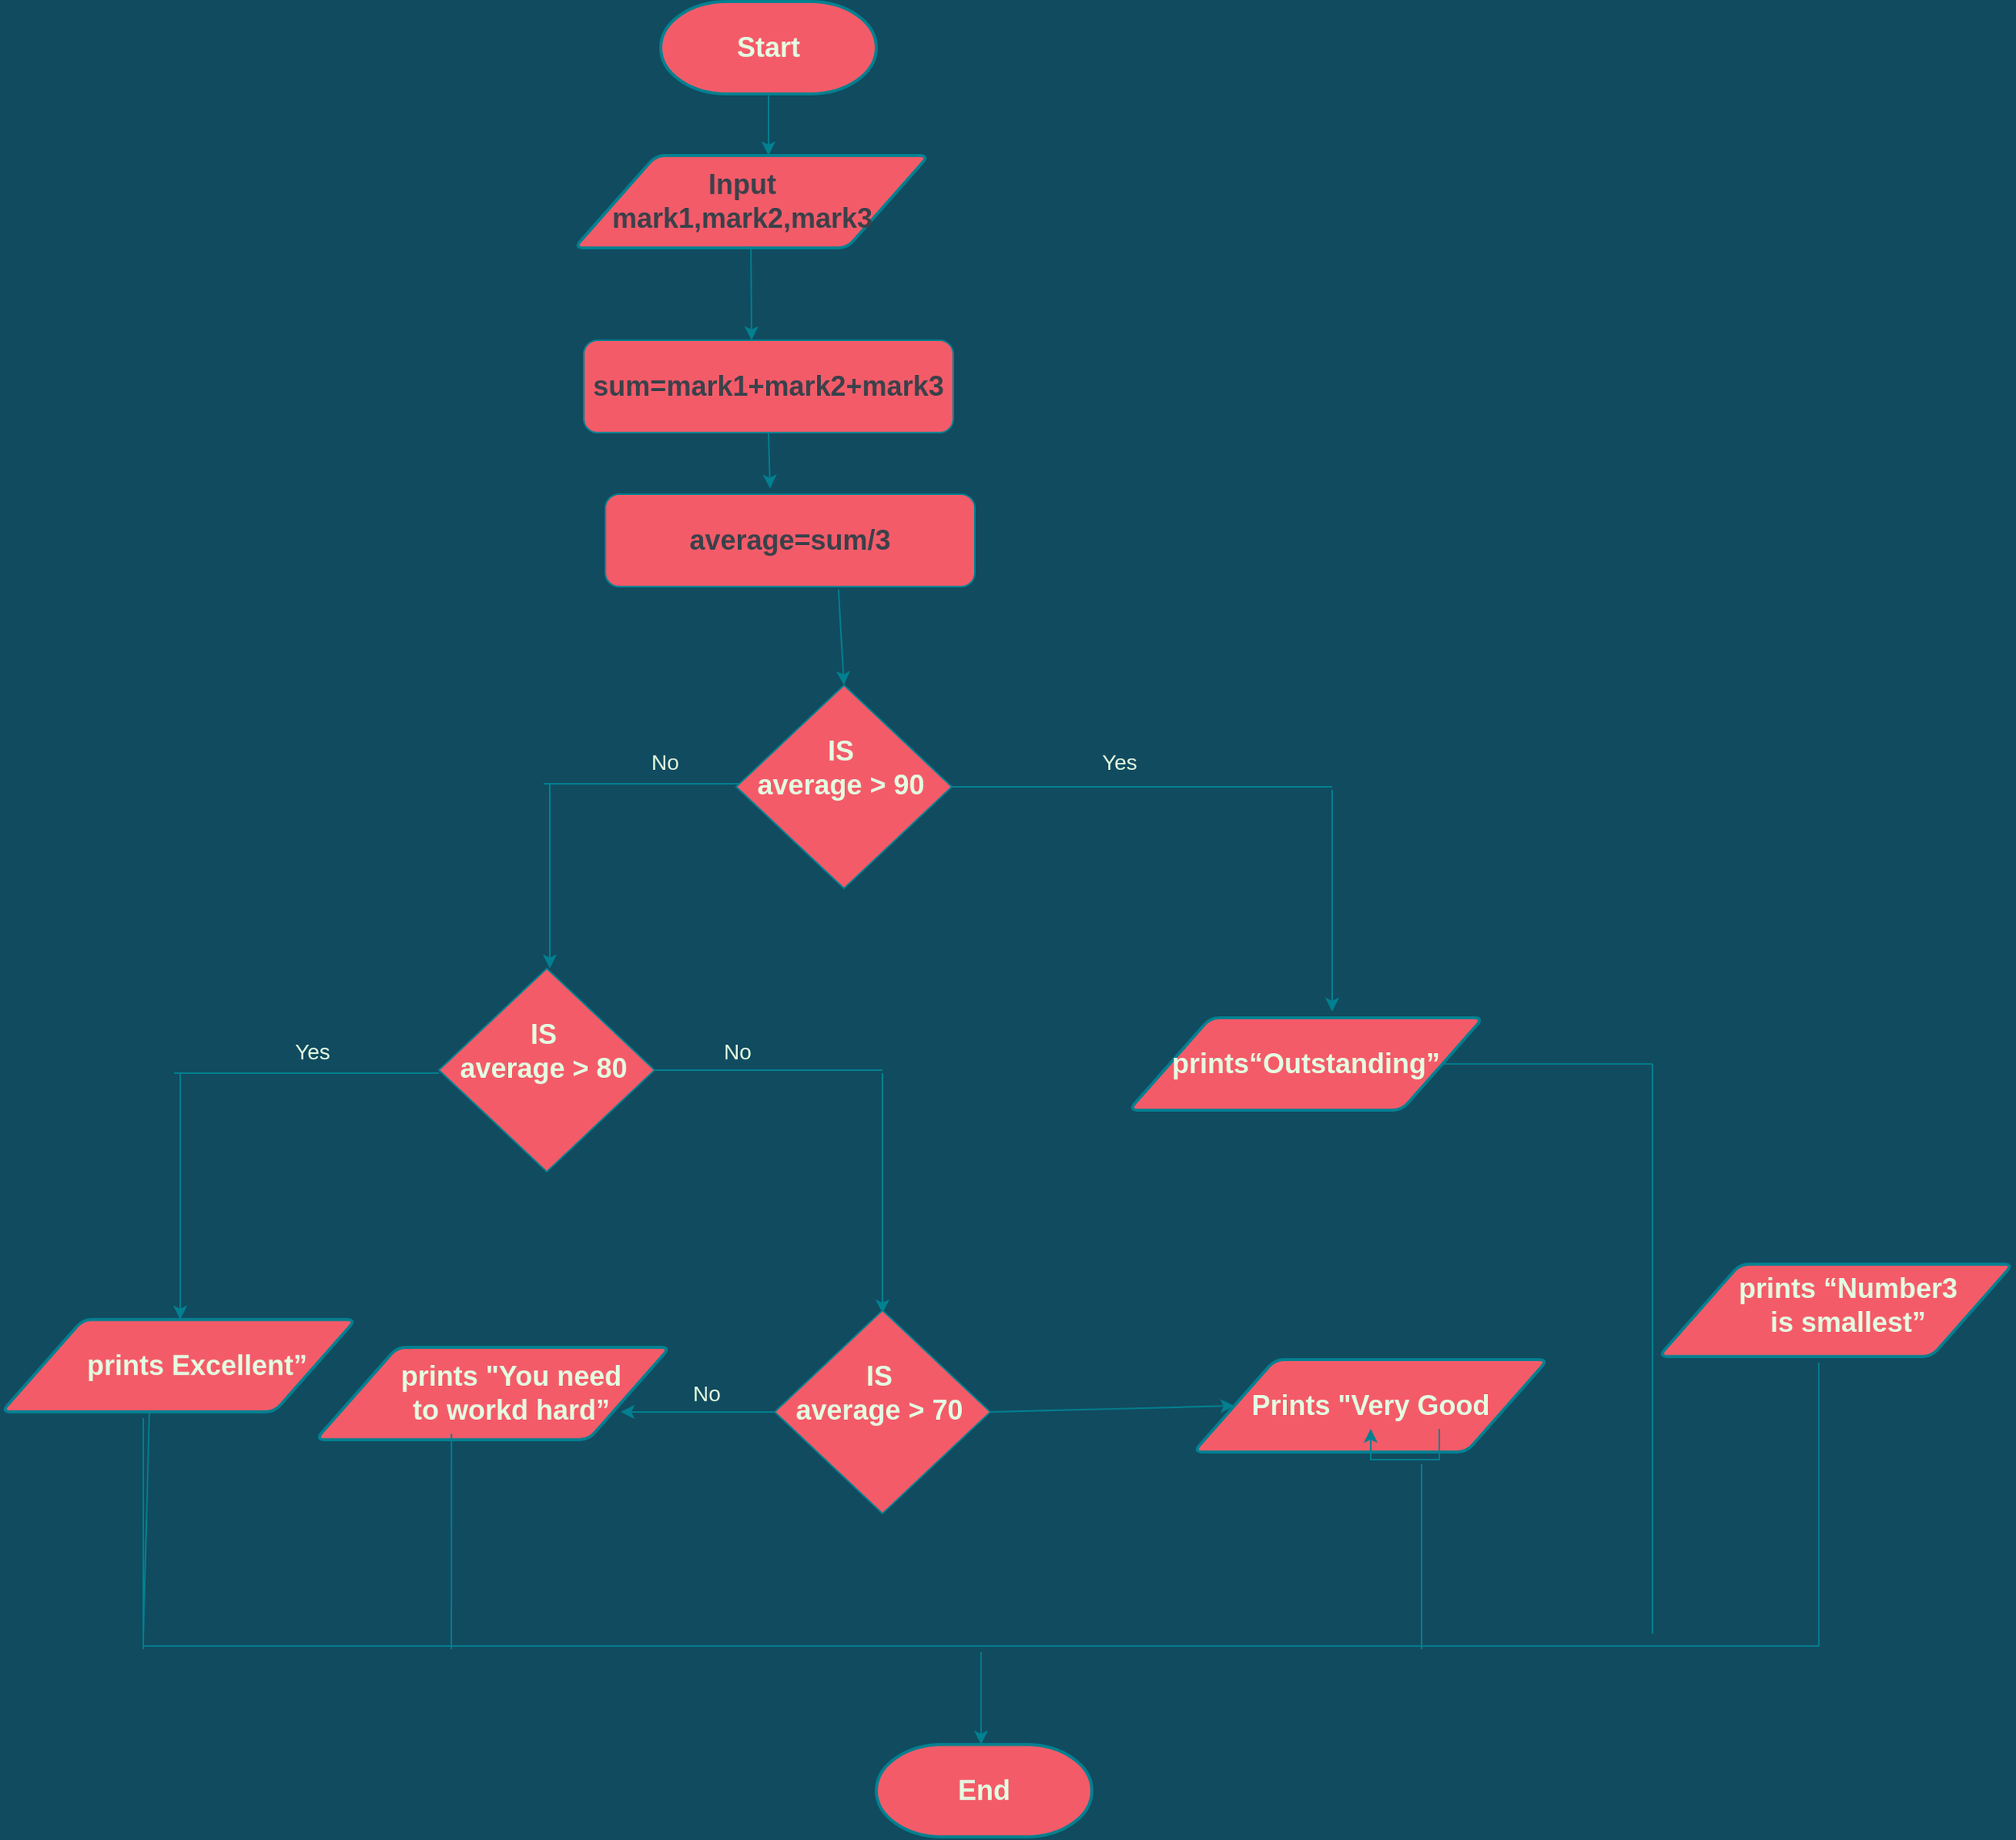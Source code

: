 <mxfile version="20.3.0" type="device"><diagram id="C5RBs43oDa-KdzZeNtuy" name="Page-1"><mxGraphModel dx="2782" dy="1348" grid="1" gridSize="10" guides="1" tooltips="1" connect="1" arrows="1" fold="1" page="1" pageScale="1" pageWidth="827" pageHeight="1169" background="#114B5F" math="0" shadow="0"><root><mxCell id="WIyWlLk6GJQsqaUBKTNV-0"/><mxCell id="WIyWlLk6GJQsqaUBKTNV-1" parent="WIyWlLk6GJQsqaUBKTNV-0"/><mxCell id="hN9GzBVi1cKw80HeBaem-1" value="" style="strokeWidth=2;html=1;shape=mxgraph.flowchart.terminator;whiteSpace=wrap;fillColor=#F45B69;strokeColor=#028090;fontColor=#E4FDE1;" parent="WIyWlLk6GJQsqaUBKTNV-1" vertex="1"><mxGeometry x="336" y="20" width="140" height="60" as="geometry"/></mxCell><mxCell id="hN9GzBVi1cKw80HeBaem-2" value="" style="shape=parallelogram;html=1;strokeWidth=2;perimeter=parallelogramPerimeter;whiteSpace=wrap;rounded=1;arcSize=12;size=0.23;fillColor=#F45B69;strokeColor=#028090;fontColor=#E4FDE1;" parent="WIyWlLk6GJQsqaUBKTNV-1" vertex="1"><mxGeometry x="280" y="120" width="230" height="60" as="geometry"/></mxCell><mxCell id="hN9GzBVi1cKw80HeBaem-3" value="&lt;b&gt;&lt;font style=&quot;font-size: 18px;&quot;&gt;Start&lt;/font&gt;&lt;/b&gt;" style="text;html=1;strokeColor=none;fillColor=none;align=center;verticalAlign=middle;whiteSpace=wrap;rounded=0;fontColor=#E4FDE1;" parent="WIyWlLk6GJQsqaUBKTNV-1" vertex="1"><mxGeometry x="376" y="35" width="60" height="30" as="geometry"/></mxCell><mxCell id="hN9GzBVi1cKw80HeBaem-4" value="&lt;span data-lucid-content=&quot;{&amp;quot;t&amp;quot;:&amp;quot;Input length,width,depth&amp;quot;,&amp;quot;m&amp;quot;:[{&amp;quot;s&amp;quot;:0,&amp;quot;n&amp;quot;:&amp;quot;s&amp;quot;,&amp;quot;v&amp;quot;:22.222,&amp;quot;e&amp;quot;:24},{&amp;quot;s&amp;quot;:0,&amp;quot;n&amp;quot;:&amp;quot;c&amp;quot;,&amp;quot;v&amp;quot;:&amp;quot;3a414aff&amp;quot;,&amp;quot;e&amp;quot;:24},{&amp;quot;s&amp;quot;:0,&amp;quot;n&amp;quot;:&amp;quot;fsp&amp;quot;,&amp;quot;v&amp;quot;:&amp;quot;ss_presetShapeStyle6_textStyle&amp;quot;,&amp;quot;e&amp;quot;:24}]}&quot; data-lucid-type=&quot;application/vnd.lucid.text&quot;&gt;&lt;span style=&quot;color: rgb(58, 65, 74);&quot;&gt;&lt;b style=&quot;&quot;&gt;&lt;font style=&quot;font-size: 18px;&quot;&gt;Input mark1,mark2,mark3&lt;/font&gt;&lt;/b&gt;&lt;/span&gt;&lt;/span&gt;" style="text;html=1;strokeColor=none;fillColor=none;align=center;verticalAlign=middle;whiteSpace=wrap;rounded=0;fontColor=#E4FDE1;" parent="WIyWlLk6GJQsqaUBKTNV-1" vertex="1"><mxGeometry x="309" y="135" width="160" height="30" as="geometry"/></mxCell><mxCell id="hN9GzBVi1cKw80HeBaem-5" value="" style="endArrow=classic;html=1;rounded=0;labelBackgroundColor=#114B5F;strokeColor=#028090;fontColor=#E4FDE1;" parent="WIyWlLk6GJQsqaUBKTNV-1" edge="1"><mxGeometry width="50" height="50" relative="1" as="geometry"><mxPoint x="264" y="528" as="sourcePoint"/><mxPoint x="264" y="648" as="targetPoint"/></mxGeometry></mxCell><mxCell id="hN9GzBVi1cKw80HeBaem-6" value="No" style="text;html=1;strokeColor=none;fillColor=none;align=center;verticalAlign=middle;whiteSpace=wrap;rounded=0;fontSize=14;fontColor=#E4FDE1;" parent="WIyWlLk6GJQsqaUBKTNV-1" vertex="1"><mxGeometry x="309" y="504" width="60" height="20" as="geometry"/></mxCell><mxCell id="hN9GzBVi1cKw80HeBaem-8" value="" style="endArrow=classic;html=1;rounded=0;fontSize=14;exitX=0.5;exitY=1;exitDx=0;exitDy=0;exitPerimeter=0;labelBackgroundColor=#114B5F;strokeColor=#028090;fontColor=#E4FDE1;" parent="WIyWlLk6GJQsqaUBKTNV-1" source="hN9GzBVi1cKw80HeBaem-1" edge="1"><mxGeometry width="50" height="50" relative="1" as="geometry"><mxPoint x="570" y="740" as="sourcePoint"/><mxPoint x="406" y="120" as="targetPoint"/></mxGeometry></mxCell><mxCell id="hN9GzBVi1cKw80HeBaem-10" value="" style="endArrow=none;html=1;rounded=0;fontSize=14;exitX=0.021;exitY=0.485;exitDx=0;exitDy=0;exitPerimeter=0;labelBackgroundColor=#114B5F;strokeColor=#028090;fontColor=#E4FDE1;" parent="WIyWlLk6GJQsqaUBKTNV-1" edge="1"><mxGeometry width="50" height="50" relative="1" as="geometry"><mxPoint x="387.94" y="528.02" as="sourcePoint"/><mxPoint x="260" y="528" as="targetPoint"/></mxGeometry></mxCell><mxCell id="hN9GzBVi1cKw80HeBaem-11" value="" style="rhombus;whiteSpace=wrap;html=1;fillColor=#F45B69;strokeColor=#028090;fontColor=#E4FDE1;" parent="WIyWlLk6GJQsqaUBKTNV-1" vertex="1"><mxGeometry x="385" y="464" width="140" height="132" as="geometry"/></mxCell><mxCell id="hN9GzBVi1cKw80HeBaem-12" value="&lt;b&gt;&lt;font style=&quot;font-size: 18px;&quot;&gt;IS&lt;br&gt;average &amp;gt; 90&lt;/font&gt;&lt;/b&gt;" style="text;html=1;strokeColor=none;fillColor=none;align=center;verticalAlign=middle;whiteSpace=wrap;rounded=0;fontColor=#E4FDE1;" parent="WIyWlLk6GJQsqaUBKTNV-1" vertex="1"><mxGeometry x="388.5" y="480" width="127.5" height="76" as="geometry"/></mxCell><mxCell id="hN9GzBVi1cKw80HeBaem-13" value="" style="rhombus;whiteSpace=wrap;html=1;fillColor=#F45B69;strokeColor=#028090;fontColor=#E4FDE1;" parent="WIyWlLk6GJQsqaUBKTNV-1" vertex="1"><mxGeometry x="192" y="648" width="140" height="132" as="geometry"/></mxCell><mxCell id="hN9GzBVi1cKw80HeBaem-14" value="&lt;b&gt;&lt;font style=&quot;font-size: 18px;&quot;&gt;IS&lt;br&gt;average &amp;gt; 80&lt;/font&gt;&lt;/b&gt;" style="text;html=1;strokeColor=none;fillColor=none;align=center;verticalAlign=middle;whiteSpace=wrap;rounded=0;fontColor=#E4FDE1;" parent="WIyWlLk6GJQsqaUBKTNV-1" vertex="1"><mxGeometry x="195.5" y="664" width="127.5" height="76" as="geometry"/></mxCell><mxCell id="hN9GzBVi1cKw80HeBaem-15" value="" style="endArrow=none;html=1;rounded=0;fontSize=14;labelBackgroundColor=#114B5F;strokeColor=#028090;fontColor=#E4FDE1;" parent="WIyWlLk6GJQsqaUBKTNV-1" edge="1"><mxGeometry width="50" height="50" relative="1" as="geometry"><mxPoint x="20" y="716" as="sourcePoint"/><mxPoint x="192" y="716" as="targetPoint"/></mxGeometry></mxCell><mxCell id="hN9GzBVi1cKw80HeBaem-16" value="Yes" style="text;html=1;strokeColor=none;fillColor=none;align=center;verticalAlign=middle;whiteSpace=wrap;rounded=0;fontSize=14;fontColor=#E4FDE1;" parent="WIyWlLk6GJQsqaUBKTNV-1" vertex="1"><mxGeometry x="80" y="692" width="60" height="20" as="geometry"/></mxCell><mxCell id="hN9GzBVi1cKw80HeBaem-17" value="No" style="text;html=1;strokeColor=none;fillColor=none;align=center;verticalAlign=middle;whiteSpace=wrap;rounded=0;fontSize=14;fontColor=#E4FDE1;" parent="WIyWlLk6GJQsqaUBKTNV-1" vertex="1"><mxGeometry x="356" y="692" width="60" height="20" as="geometry"/></mxCell><mxCell id="hN9GzBVi1cKw80HeBaem-18" value="" style="endArrow=classic;html=1;rounded=0;labelBackgroundColor=#114B5F;strokeColor=#028090;fontColor=#E4FDE1;" parent="WIyWlLk6GJQsqaUBKTNV-1" edge="1"><mxGeometry width="50" height="50" relative="1" as="geometry"><mxPoint x="24" y="716" as="sourcePoint"/><mxPoint x="24" y="876" as="targetPoint"/></mxGeometry></mxCell><mxCell id="hN9GzBVi1cKw80HeBaem-19" value="" style="shape=parallelogram;html=1;strokeWidth=2;perimeter=parallelogramPerimeter;whiteSpace=wrap;rounded=1;arcSize=12;size=0.23;fillColor=#F45B69;strokeColor=#028090;fontColor=#E4FDE1;" parent="WIyWlLk6GJQsqaUBKTNV-1" vertex="1"><mxGeometry x="-92" y="876" width="230" height="60" as="geometry"/></mxCell><mxCell id="hN9GzBVi1cKw80HeBaem-20" value="&lt;span&gt;&lt;font style=&quot;font-size: 18px;&quot;&gt;&lt;b&gt;prints Excellent”&lt;/b&gt;&lt;/font&gt;&lt;/span&gt;" style="text;html=1;strokeColor=none;fillColor=none;align=center;verticalAlign=middle;whiteSpace=wrap;rounded=0;fontSize=14;fontColor=#E4FDE1;" parent="WIyWlLk6GJQsqaUBKTNV-1" vertex="1"><mxGeometry x="-42" y="891" width="154" height="30" as="geometry"/></mxCell><mxCell id="hN9GzBVi1cKw80HeBaem-23" value="" style="endArrow=none;html=1;rounded=0;fontSize=14;entryX=1;entryY=0.5;entryDx=0;entryDy=0;labelBackgroundColor=#114B5F;strokeColor=#028090;fontColor=#E4FDE1;" parent="WIyWlLk6GJQsqaUBKTNV-1" target="hN9GzBVi1cKw80HeBaem-13" edge="1"><mxGeometry width="50" height="50" relative="1" as="geometry"><mxPoint x="480" y="714" as="sourcePoint"/><mxPoint x="196" y="720" as="targetPoint"/></mxGeometry></mxCell><mxCell id="hN9GzBVi1cKw80HeBaem-24" value="" style="endArrow=classic;html=1;rounded=0;labelBackgroundColor=#114B5F;strokeColor=#028090;fontColor=#E4FDE1;" parent="WIyWlLk6GJQsqaUBKTNV-1" edge="1"><mxGeometry width="50" height="50" relative="1" as="geometry"><mxPoint x="480" y="716" as="sourcePoint"/><mxPoint x="480" y="872" as="targetPoint"/></mxGeometry></mxCell><mxCell id="hN9GzBVi1cKw80HeBaem-25" value="" style="endArrow=none;html=1;rounded=0;fontSize=14;exitX=1;exitY=0.5;exitDx=0;exitDy=0;labelBackgroundColor=#114B5F;strokeColor=#028090;fontColor=#E4FDE1;" parent="WIyWlLk6GJQsqaUBKTNV-1" source="hN9GzBVi1cKw80HeBaem-11" edge="1"><mxGeometry width="50" height="50" relative="1" as="geometry"><mxPoint x="391.94" y="532.02" as="sourcePoint"/><mxPoint x="772" y="530" as="targetPoint"/></mxGeometry></mxCell><mxCell id="hN9GzBVi1cKw80HeBaem-26" value="Yes" style="text;html=1;strokeColor=none;fillColor=none;align=center;verticalAlign=middle;whiteSpace=wrap;rounded=0;fontSize=14;fontColor=#E4FDE1;" parent="WIyWlLk6GJQsqaUBKTNV-1" vertex="1"><mxGeometry x="604" y="504" width="60" height="20" as="geometry"/></mxCell><mxCell id="hN9GzBVi1cKw80HeBaem-27" value="" style="endArrow=classic;html=1;rounded=0;labelBackgroundColor=#114B5F;strokeColor=#028090;fontColor=#E4FDE1;" parent="WIyWlLk6GJQsqaUBKTNV-1" edge="1"><mxGeometry width="50" height="50" relative="1" as="geometry"><mxPoint x="772" y="532" as="sourcePoint"/><mxPoint x="772" y="676" as="targetPoint"/></mxGeometry></mxCell><mxCell id="hN9GzBVi1cKw80HeBaem-35" value="" style="shape=parallelogram;html=1;strokeWidth=2;perimeter=parallelogramPerimeter;whiteSpace=wrap;rounded=1;arcSize=12;size=0.23;fillColor=#F45B69;strokeColor=#028090;fontColor=#E4FDE1;" parent="WIyWlLk6GJQsqaUBKTNV-1" vertex="1"><mxGeometry x="984" y="840" width="230" height="60" as="geometry"/></mxCell><mxCell id="hN9GzBVi1cKw80HeBaem-36" value="&lt;span&gt;&lt;font style=&quot;font-size: 18px;&quot;&gt;&lt;b&gt;prints “Number3 is smallest”&lt;/b&gt;&lt;/font&gt;&lt;/span&gt;" style="text;html=1;strokeColor=none;fillColor=none;align=center;verticalAlign=middle;whiteSpace=wrap;rounded=0;fontSize=14;fontColor=#E4FDE1;" parent="WIyWlLk6GJQsqaUBKTNV-1" vertex="1"><mxGeometry x="1034" y="852" width="146" height="30" as="geometry"/></mxCell><mxCell id="hN9GzBVi1cKw80HeBaem-40" value="" style="endArrow=none;html=1;rounded=0;fontSize=18;labelBackgroundColor=#114B5F;strokeColor=#028090;fontColor=#E4FDE1;" parent="WIyWlLk6GJQsqaUBKTNV-1" edge="1"><mxGeometry width="50" height="50" relative="1" as="geometry"><mxPoint x="1088" y="904" as="sourcePoint"/><mxPoint x="1088" y="1088" as="targetPoint"/></mxGeometry></mxCell><mxCell id="hN9GzBVi1cKw80HeBaem-41" value="" style="endArrow=none;html=1;rounded=0;fontSize=18;labelBackgroundColor=#114B5F;strokeColor=#028090;fontColor=#E4FDE1;" parent="WIyWlLk6GJQsqaUBKTNV-1" edge="1"><mxGeometry width="50" height="50" relative="1" as="geometry"><mxPoint x="1088" y="1088" as="sourcePoint"/><mxPoint y="1088" as="targetPoint"/></mxGeometry></mxCell><mxCell id="hN9GzBVi1cKw80HeBaem-42" value="" style="endArrow=none;html=1;rounded=0;fontSize=18;labelBackgroundColor=#114B5F;strokeColor=#028090;fontColor=#E4FDE1;" parent="WIyWlLk6GJQsqaUBKTNV-1" edge="1"><mxGeometry width="50" height="50" relative="1" as="geometry"><mxPoint y="1084" as="sourcePoint"/><mxPoint x="4" y="936.0" as="targetPoint"/></mxGeometry></mxCell><mxCell id="hN9GzBVi1cKw80HeBaem-43" value="" style="endArrow=classic;html=1;rounded=0;fontSize=14;labelBackgroundColor=#114B5F;strokeColor=#028090;fontColor=#E4FDE1;" parent="WIyWlLk6GJQsqaUBKTNV-1" edge="1"><mxGeometry width="50" height="50" relative="1" as="geometry"><mxPoint x="544" y="1092" as="sourcePoint"/><mxPoint x="544" y="1152" as="targetPoint"/></mxGeometry></mxCell><mxCell id="hN9GzBVi1cKw80HeBaem-44" value="" style="strokeWidth=2;html=1;shape=mxgraph.flowchart.terminator;whiteSpace=wrap;fillColor=#F45B69;strokeColor=#028090;fontColor=#E4FDE1;" parent="WIyWlLk6GJQsqaUBKTNV-1" vertex="1"><mxGeometry x="476" y="1152" width="140" height="60" as="geometry"/></mxCell><mxCell id="hN9GzBVi1cKw80HeBaem-45" value="&lt;span style=&quot;font-size: 18px;&quot;&gt;&lt;b&gt;End&lt;/b&gt;&lt;/span&gt;" style="text;html=1;strokeColor=none;fillColor=none;align=center;verticalAlign=middle;whiteSpace=wrap;rounded=0;fontColor=#E4FDE1;" parent="WIyWlLk6GJQsqaUBKTNV-1" vertex="1"><mxGeometry x="516" y="1167" width="60" height="30" as="geometry"/></mxCell><mxCell id="hN9GzBVi1cKw80HeBaem-46" value="" style="rounded=1;whiteSpace=wrap;html=1;strokeColor=#028090;fontColor=#E4FDE1;fillColor=#F45B69;" parent="WIyWlLk6GJQsqaUBKTNV-1" vertex="1"><mxGeometry x="286" y="240" width="240" height="60" as="geometry"/></mxCell><mxCell id="hN9GzBVi1cKw80HeBaem-47" value="&lt;font color=&quot;#3a414a&quot;&gt;&lt;span style=&quot;font-size: 18px;&quot;&gt;&lt;b&gt;sum=mark1+mark2+mark3&lt;/b&gt;&lt;/span&gt;&lt;/font&gt;" style="text;html=1;strokeColor=none;fillColor=none;align=center;verticalAlign=middle;whiteSpace=wrap;rounded=0;fontColor=#E4FDE1;" parent="WIyWlLk6GJQsqaUBKTNV-1" vertex="1"><mxGeometry x="296" y="255" width="220" height="30" as="geometry"/></mxCell><mxCell id="hN9GzBVi1cKw80HeBaem-48" value="" style="rounded=1;whiteSpace=wrap;html=1;strokeColor=#028090;fontColor=#E4FDE1;fillColor=#F45B69;" parent="WIyWlLk6GJQsqaUBKTNV-1" vertex="1"><mxGeometry x="300" y="340" width="240" height="60" as="geometry"/></mxCell><mxCell id="hN9GzBVi1cKw80HeBaem-49" value="&lt;font color=&quot;#3a414a&quot;&gt;&lt;span style=&quot;font-size: 18px;&quot;&gt;&lt;b&gt;average=sum/3&lt;/b&gt;&lt;/span&gt;&lt;/font&gt;" style="text;html=1;strokeColor=none;fillColor=none;align=center;verticalAlign=middle;whiteSpace=wrap;rounded=0;fontColor=#E4FDE1;" parent="WIyWlLk6GJQsqaUBKTNV-1" vertex="1"><mxGeometry x="310" y="355" width="220" height="30" as="geometry"/></mxCell><mxCell id="hN9GzBVi1cKw80HeBaem-51" value="" style="endArrow=classic;html=1;rounded=0;fontSize=14;exitX=0.5;exitY=1;exitDx=0;exitDy=0;exitPerimeter=0;labelBackgroundColor=#114B5F;strokeColor=#028090;fontColor=#E4FDE1;" parent="WIyWlLk6GJQsqaUBKTNV-1" edge="1"><mxGeometry width="50" height="50" relative="1" as="geometry"><mxPoint x="394.58" y="180" as="sourcePoint"/><mxPoint x="395" y="240" as="targetPoint"/></mxGeometry></mxCell><mxCell id="hN9GzBVi1cKw80HeBaem-52" value="" style="endArrow=classic;html=1;rounded=0;fontSize=14;exitX=0.5;exitY=1;exitDx=0;exitDy=0;labelBackgroundColor=#114B5F;strokeColor=#028090;fontColor=#E4FDE1;entryX=0.446;entryY=-0.062;entryDx=0;entryDy=0;entryPerimeter=0;" parent="WIyWlLk6GJQsqaUBKTNV-1" source="hN9GzBVi1cKw80HeBaem-46" target="hN9GzBVi1cKw80HeBaem-48" edge="1"><mxGeometry width="50" height="50" relative="1" as="geometry"><mxPoint x="404.58" y="190" as="sourcePoint"/><mxPoint x="405.0" y="250" as="targetPoint"/></mxGeometry></mxCell><mxCell id="hN9GzBVi1cKw80HeBaem-53" value="" style="endArrow=classic;html=1;rounded=0;fontSize=14;exitX=0.631;exitY=1.031;exitDx=0;exitDy=0;labelBackgroundColor=#114B5F;strokeColor=#028090;fontColor=#E4FDE1;entryX=0.5;entryY=0;entryDx=0;entryDy=0;exitPerimeter=0;" parent="WIyWlLk6GJQsqaUBKTNV-1" source="hN9GzBVi1cKw80HeBaem-48" target="hN9GzBVi1cKw80HeBaem-11" edge="1"><mxGeometry width="50" height="50" relative="1" as="geometry"><mxPoint x="416" y="310" as="sourcePoint"/><mxPoint x="417.04" y="346.28" as="targetPoint"/></mxGeometry></mxCell><mxCell id="hN9GzBVi1cKw80HeBaem-54" value="" style="shape=parallelogram;html=1;strokeWidth=2;perimeter=parallelogramPerimeter;whiteSpace=wrap;rounded=1;arcSize=12;size=0.23;fillColor=#F45B69;strokeColor=#028090;fontColor=#E4FDE1;" parent="WIyWlLk6GJQsqaUBKTNV-1" vertex="1"><mxGeometry x="640" y="680" width="230" height="60" as="geometry"/></mxCell><mxCell id="hN9GzBVi1cKw80HeBaem-55" value="&lt;span&gt;&lt;font style=&quot;font-size: 18px;&quot;&gt;&lt;b&gt;prints“Outstanding”&lt;/b&gt;&lt;/font&gt;&lt;/span&gt;" style="text;html=1;strokeColor=none;fillColor=none;align=center;verticalAlign=middle;whiteSpace=wrap;rounded=0;fontSize=14;fontColor=#E4FDE1;" parent="WIyWlLk6GJQsqaUBKTNV-1" vertex="1"><mxGeometry x="682" y="695" width="146" height="30" as="geometry"/></mxCell><mxCell id="hN9GzBVi1cKw80HeBaem-56" value="" style="rhombus;whiteSpace=wrap;html=1;fillColor=#F45B69;strokeColor=#028090;fontColor=#E4FDE1;" parent="WIyWlLk6GJQsqaUBKTNV-1" vertex="1"><mxGeometry x="410" y="870" width="140" height="132" as="geometry"/></mxCell><mxCell id="hN9GzBVi1cKw80HeBaem-57" value="&lt;b&gt;&lt;font style=&quot;font-size: 18px;&quot;&gt;IS&lt;br&gt;average &amp;gt; 70&lt;/font&gt;&lt;/b&gt;" style="text;html=1;strokeColor=none;fillColor=none;align=center;verticalAlign=middle;whiteSpace=wrap;rounded=0;fontColor=#E4FDE1;" parent="WIyWlLk6GJQsqaUBKTNV-1" vertex="1"><mxGeometry x="413.5" y="886" width="127.5" height="76" as="geometry"/></mxCell><mxCell id="hN9GzBVi1cKw80HeBaem-60" value="" style="shape=parallelogram;html=1;strokeWidth=2;perimeter=parallelogramPerimeter;whiteSpace=wrap;rounded=1;arcSize=12;size=0.23;fillColor=#F45B69;strokeColor=#028090;fontColor=#E4FDE1;" parent="WIyWlLk6GJQsqaUBKTNV-1" vertex="1"><mxGeometry x="682" y="902" width="230" height="60" as="geometry"/></mxCell><mxCell id="hN9GzBVi1cKw80HeBaem-61" value="&lt;span style=&quot;font-size: 18px;&quot;&gt;&lt;b&gt;Prints &quot;Very Good&lt;/b&gt;&lt;/span&gt;" style="text;html=1;strokeColor=none;fillColor=none;align=center;verticalAlign=middle;whiteSpace=wrap;rounded=0;fontSize=14;fontColor=#E4FDE1;" parent="WIyWlLk6GJQsqaUBKTNV-1" vertex="1"><mxGeometry x="708" y="917" width="178" height="30" as="geometry"/></mxCell><mxCell id="hN9GzBVi1cKw80HeBaem-63" value="" style="endArrow=classic;html=1;rounded=0;labelBackgroundColor=#114B5F;strokeColor=#028090;fontColor=#E4FDE1;entryX=0;entryY=0.5;entryDx=0;entryDy=0;exitX=1;exitY=0.5;exitDx=0;exitDy=0;" parent="WIyWlLk6GJQsqaUBKTNV-1" source="hN9GzBVi1cKw80HeBaem-56" target="hN9GzBVi1cKw80HeBaem-60" edge="1"><mxGeometry width="50" height="50" relative="1" as="geometry"><mxPoint x="490" y="726" as="sourcePoint"/><mxPoint x="490" y="882" as="targetPoint"/></mxGeometry></mxCell><mxCell id="hN9GzBVi1cKw80HeBaem-64" style="edgeStyle=orthogonalEdgeStyle;rounded=0;orthogonalLoop=1;jettySize=auto;html=1;exitX=0.75;exitY=1;exitDx=0;exitDy=0;strokeColor=#028090;fontColor=#E4FDE1;fillColor=#F45B69;" parent="WIyWlLk6GJQsqaUBKTNV-1" source="hN9GzBVi1cKw80HeBaem-61" target="hN9GzBVi1cKw80HeBaem-61" edge="1"><mxGeometry relative="1" as="geometry"/></mxCell><mxCell id="hN9GzBVi1cKw80HeBaem-65" value="" style="endArrow=classic;html=1;rounded=0;labelBackgroundColor=#114B5F;strokeColor=#028090;fontColor=#E4FDE1;exitX=0;exitY=0.5;exitDx=0;exitDy=0;" parent="WIyWlLk6GJQsqaUBKTNV-1" source="hN9GzBVi1cKw80HeBaem-56" edge="1"><mxGeometry width="50" height="50" relative="1" as="geometry"><mxPoint x="560" y="946.0" as="sourcePoint"/><mxPoint x="310" y="936" as="targetPoint"/></mxGeometry></mxCell><mxCell id="hN9GzBVi1cKw80HeBaem-66" value="No" style="text;html=1;strokeColor=none;fillColor=none;align=center;verticalAlign=middle;whiteSpace=wrap;rounded=0;fontSize=14;fontColor=#E4FDE1;" parent="WIyWlLk6GJQsqaUBKTNV-1" vertex="1"><mxGeometry x="336" y="914" width="60" height="20" as="geometry"/></mxCell><mxCell id="hN9GzBVi1cKw80HeBaem-67" value="" style="shape=parallelogram;html=1;strokeWidth=2;perimeter=parallelogramPerimeter;whiteSpace=wrap;rounded=1;arcSize=12;size=0.23;fillColor=#F45B69;strokeColor=#028090;fontColor=#E4FDE1;" parent="WIyWlLk6GJQsqaUBKTNV-1" vertex="1"><mxGeometry x="112" y="894" width="230" height="60" as="geometry"/></mxCell><mxCell id="hN9GzBVi1cKw80HeBaem-68" value="&lt;span&gt;&lt;font style=&quot;font-size: 18px;&quot;&gt;&lt;b&gt;prints &quot;You need to workd hard”&lt;/b&gt;&lt;/font&gt;&lt;/span&gt;" style="text;html=1;strokeColor=none;fillColor=none;align=center;verticalAlign=middle;whiteSpace=wrap;rounded=0;fontSize=14;fontColor=#E4FDE1;" parent="WIyWlLk6GJQsqaUBKTNV-1" vertex="1"><mxGeometry x="162" y="909" width="154" height="30" as="geometry"/></mxCell><mxCell id="hN9GzBVi1cKw80HeBaem-69" value="" style="endArrow=none;html=1;rounded=0;strokeColor=#028090;fontColor=#E4FDE1;fillColor=#F45B69;" parent="WIyWlLk6GJQsqaUBKTNV-1" edge="1"><mxGeometry width="50" height="50" relative="1" as="geometry"><mxPoint y="940" as="sourcePoint"/><mxPoint y="1090" as="targetPoint"/></mxGeometry></mxCell><mxCell id="hN9GzBVi1cKw80HeBaem-70" value="" style="endArrow=none;html=1;rounded=0;strokeColor=#028090;fontColor=#E4FDE1;fillColor=#F45B69;exitX=0.383;exitY=0.933;exitDx=0;exitDy=0;exitPerimeter=0;" parent="WIyWlLk6GJQsqaUBKTNV-1" source="hN9GzBVi1cKw80HeBaem-67" edge="1"><mxGeometry width="50" height="50" relative="1" as="geometry"><mxPoint x="10" y="950.0" as="sourcePoint"/><mxPoint x="200" y="1090" as="targetPoint"/></mxGeometry></mxCell><mxCell id="hN9GzBVi1cKw80HeBaem-71" value="" style="endArrow=none;html=1;rounded=0;strokeColor=#028090;fontColor=#E4FDE1;fillColor=#F45B69;" parent="WIyWlLk6GJQsqaUBKTNV-1" edge="1"><mxGeometry width="50" height="50" relative="1" as="geometry"><mxPoint x="830" y="970" as="sourcePoint"/><mxPoint x="830" y="1090" as="targetPoint"/></mxGeometry></mxCell><mxCell id="hN9GzBVi1cKw80HeBaem-73" value="" style="endArrow=none;html=1;rounded=0;strokeColor=#028090;fontColor=#E4FDE1;fillColor=#F45B69;entryX=1;entryY=0.5;entryDx=0;entryDy=0;" parent="WIyWlLk6GJQsqaUBKTNV-1" target="hN9GzBVi1cKw80HeBaem-54" edge="1"><mxGeometry width="50" height="50" relative="1" as="geometry"><mxPoint x="980" y="710" as="sourcePoint"/><mxPoint x="560" y="820" as="targetPoint"/></mxGeometry></mxCell><mxCell id="hN9GzBVi1cKw80HeBaem-74" value="" style="endArrow=none;html=1;rounded=0;strokeColor=#028090;fontColor=#E4FDE1;fillColor=#F45B69;" parent="WIyWlLk6GJQsqaUBKTNV-1" edge="1"><mxGeometry width="50" height="50" relative="1" as="geometry"><mxPoint x="980" y="1080" as="sourcePoint"/><mxPoint x="980" y="710" as="targetPoint"/></mxGeometry></mxCell></root></mxGraphModel></diagram></mxfile>